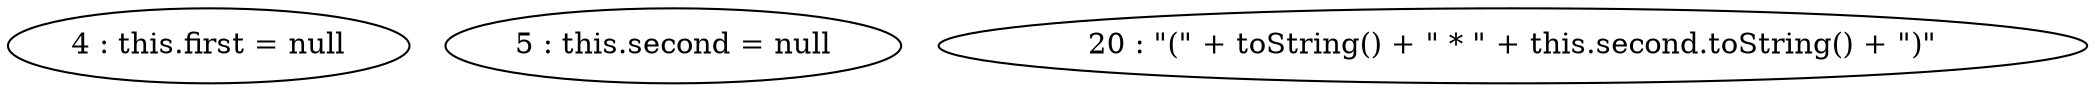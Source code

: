 digraph G {
"4 : this.first = null"
"5 : this.second = null"
"20 : \"(\" + toString() + \" * \" + this.second.toString() + \")\""
}
